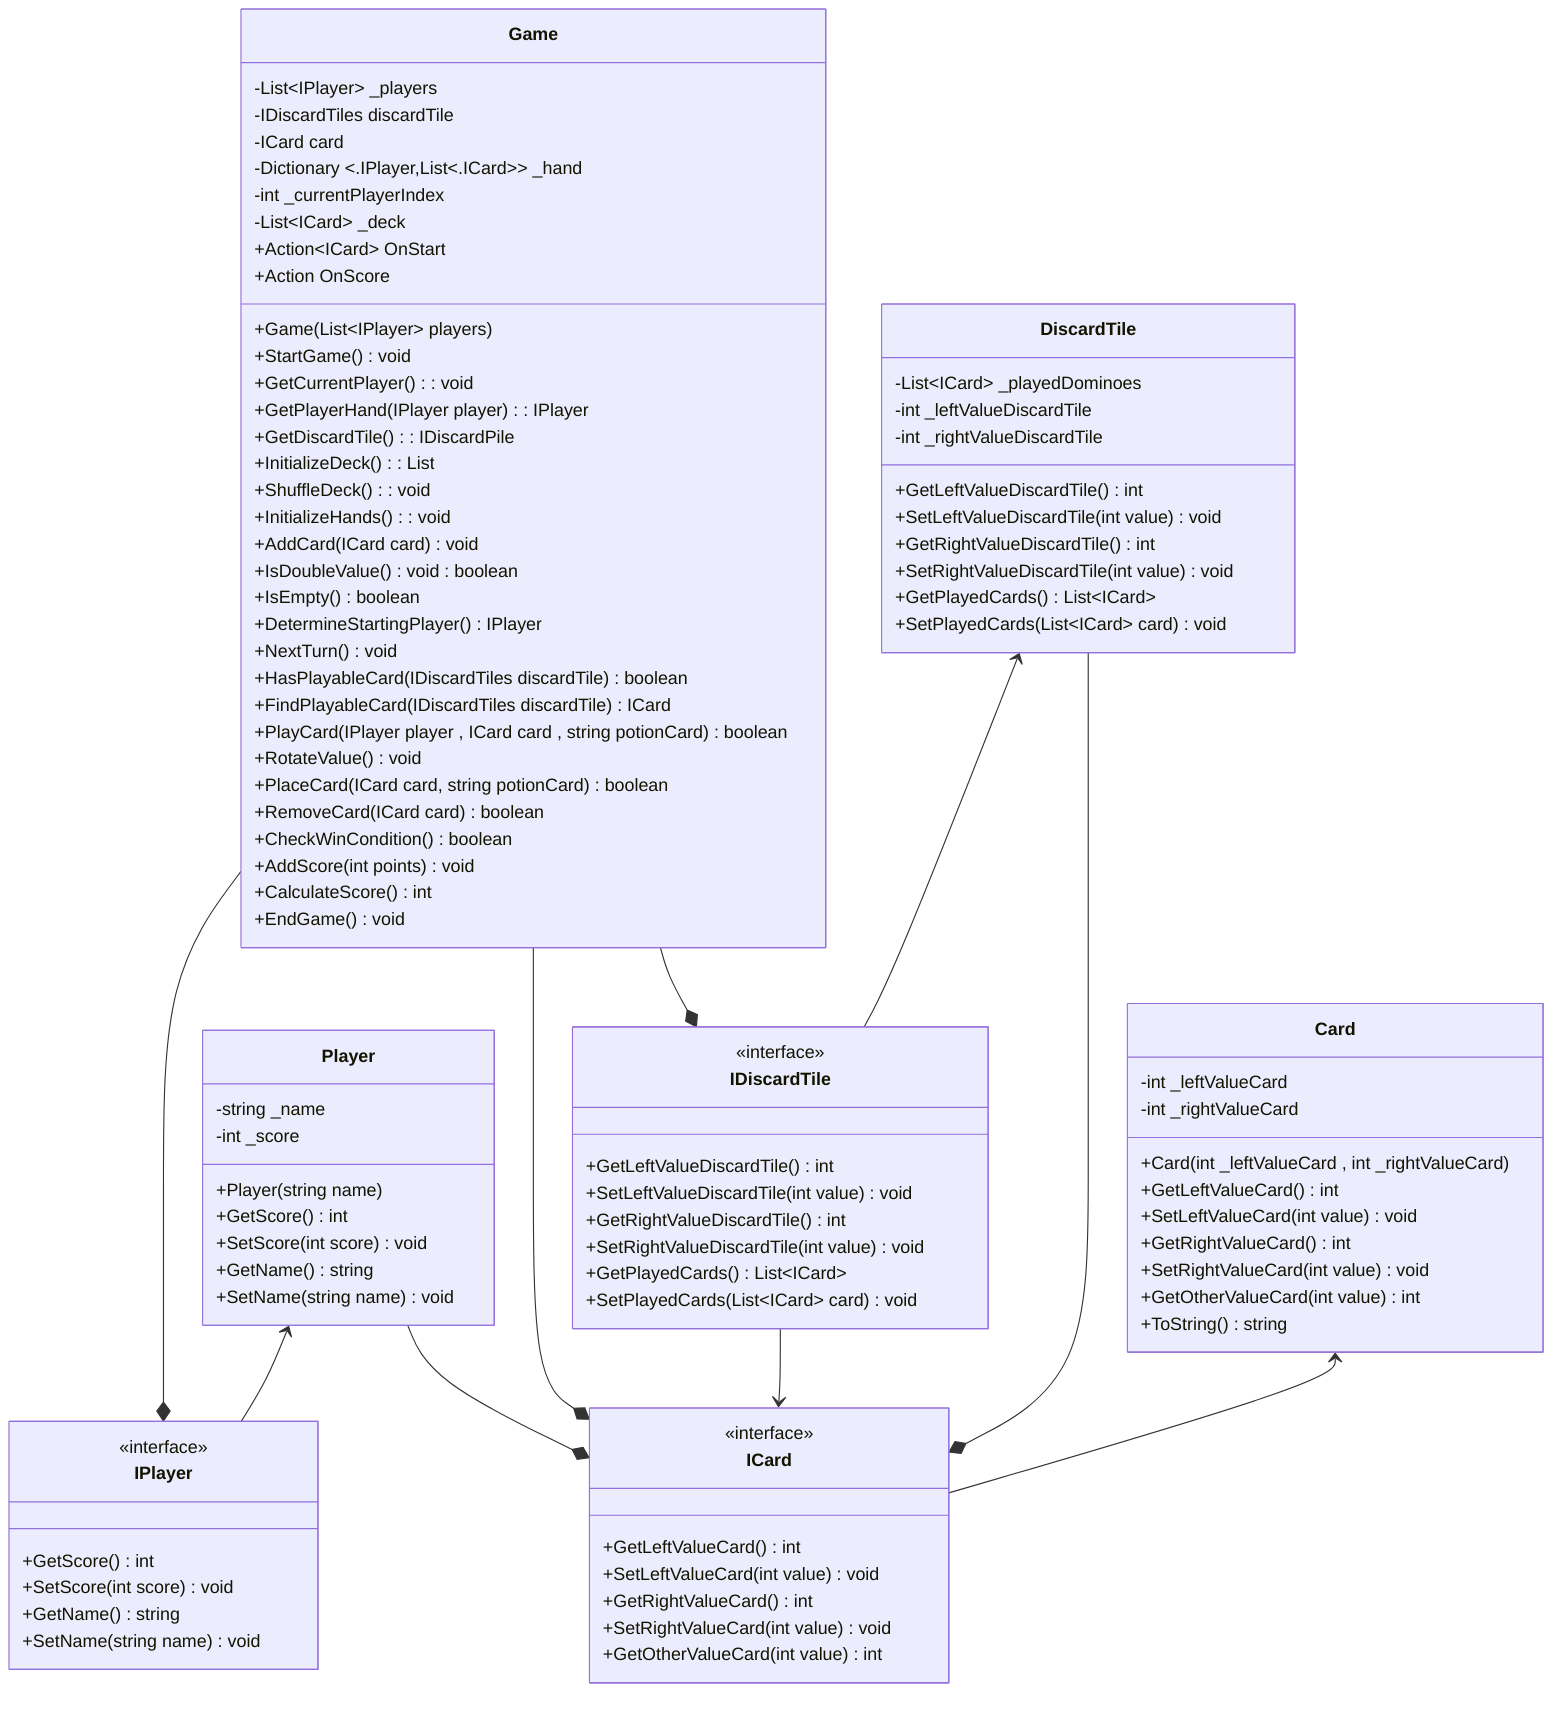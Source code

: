 classDiagram
class Game {
    -List~IPlayer~ _players
    -IDiscardTiles discardTile 
    -ICard card
    -Dictionary <.IPlayer,List<.ICard>> _hand
    -int _currentPlayerIndex
    -List~ICard~ _deck
    +Action~ICard~ OnStart
    +Action OnScore
    +Game(List~IPlayer~ players)
    +StartGame() void

    %% new func
    +GetCurrentPlayer() : void
    +GetPlayerHand(IPlayer player) : IPlayer
    +GetDiscardTile() : IDiscardPile
    +InitializeDeck() : List<ICard>
    +ShuffleDeck() : void
    +InitializeHands() : void
    %% end new fun

    +AddCard(ICard card) void
    +IsDoubleValue() void : boolean
    +IsEmpty() boolean
    +DetermineStartingPlayer() IPlayer
    +NextTurn() void
    +HasPlayableCard(IDiscardTiles discardTile) boolean
    +FindPlayableCard(IDiscardTiles discardTile) ICard
    +PlayCard(IPlayer player , ICard card , string potionCard) boolean
    +RotateValue()  void 
    +PlaceCard(ICard card, string potionCard) boolean  
    +RemoveCard(ICard card) boolean
    +CheckWinCondition() boolean
    +AddScore(int points) void
    +CalculateScore() int
    +EndGame() void
}

class Player {
    -string _name
    -int _score
    +Player(string name)
    +GetScore() int
    +SetScore(int score) void
    +GetName() string
    +SetName(string name) void
}

class Card {
    -int _leftValueCard
    -int _rightValueCard
    +Card(int _leftValueCard , int _rightValueCard)
    +GetLeftValueCard() int
    +SetLeftValueCard(int value) void
    +GetRightValueCard() int
    +SetRightValueCard(int value) void
    +GetOtherValueCard(int value) int
    +ToString() string
}

%% class Hand {
%%     -List~ICard~ _card
%%     +GetCards(): List~ICard~
    
%% }

class DiscardTile {
    -List~ICard~ _playedDominoes 
    -int _leftValueDiscardTile
    -int _rightValueDiscardTile
    +GetLeftValueDiscardTile() int
    +SetLeftValueDiscardTile(int value) void
    +GetRightValueDiscardTile() int
    +SetRightValueDiscardTile(int value) void
    +GetPlayedCards() List~ICard~
    +SetPlayedCards(List~ICard~ card) void
}

class IDiscardTile {
    <<interface>>
    +GetLeftValueDiscardTile() int
    +SetLeftValueDiscardTile(int value) void
    +GetRightValueDiscardTile() int
    +SetRightValueDiscardTile(int value) void
    +GetPlayedCards() List~ICard~
    +SetPlayedCards(List~ICard~ card) void

}
class IPlayer {
    <<interface>>
    +GetScore() int
    +SetScore(int score) void
    +GetName() string
    +SetName(string name) void
}
class ICard {
    <<interface>>
    +GetLeftValueCard() int
    +SetLeftValueCard(int value) void
    +GetRightValueCard() int
    +SetRightValueCard(int value) void
    +GetOtherValueCard(int value) int
}
%%implementasi
DiscardTile <-- IDiscardTile
Player <-- IPlayer
Card <-- ICard
%%assosiation
DiscardTile --* ICard
IDiscardTile --> ICard
Game --* IPlayer
Game --* IDiscardTile
Game --* ICard
Player --*ICard
%% Game "1" -- "*" IPlayer : contains
%% Game "1" -- "1" Board : uses
%% Player "1" -- "1" Hand : has
%% Hand "1" -- "*" Card : contains
%% Board "1" -- "*" Card : displays